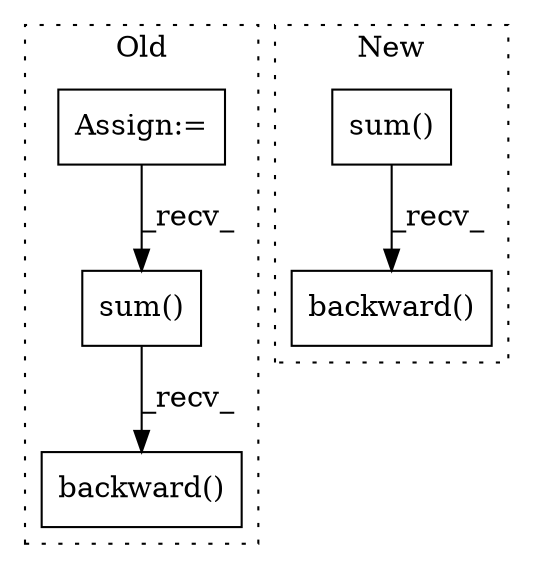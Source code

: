 digraph G {
subgraph cluster0 {
1 [label="sum()" a="75" s="415" l="10" shape="box"];
3 [label="backward()" a="75" s="428" l="15" shape="box"];
5 [label="Assign:=" a="68" s="391" l="3" shape="box"];
label = "Old";
style="dotted";
}
subgraph cluster1 {
2 [label="backward()" a="75" s="383" l="14" shape="box"];
4 [label="sum()" a="75" s="357" l="23" shape="box"];
label = "New";
style="dotted";
}
1 -> 3 [label="_recv_"];
4 -> 2 [label="_recv_"];
5 -> 1 [label="_recv_"];
}